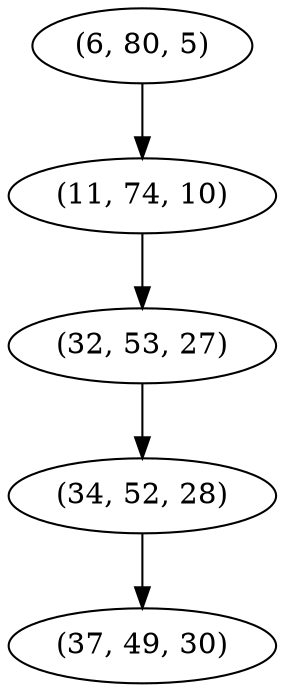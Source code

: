 digraph tree {
    "(6, 80, 5)";
    "(11, 74, 10)";
    "(32, 53, 27)";
    "(34, 52, 28)";
    "(37, 49, 30)";
    "(6, 80, 5)" -> "(11, 74, 10)";
    "(11, 74, 10)" -> "(32, 53, 27)";
    "(32, 53, 27)" -> "(34, 52, 28)";
    "(34, 52, 28)" -> "(37, 49, 30)";
}

